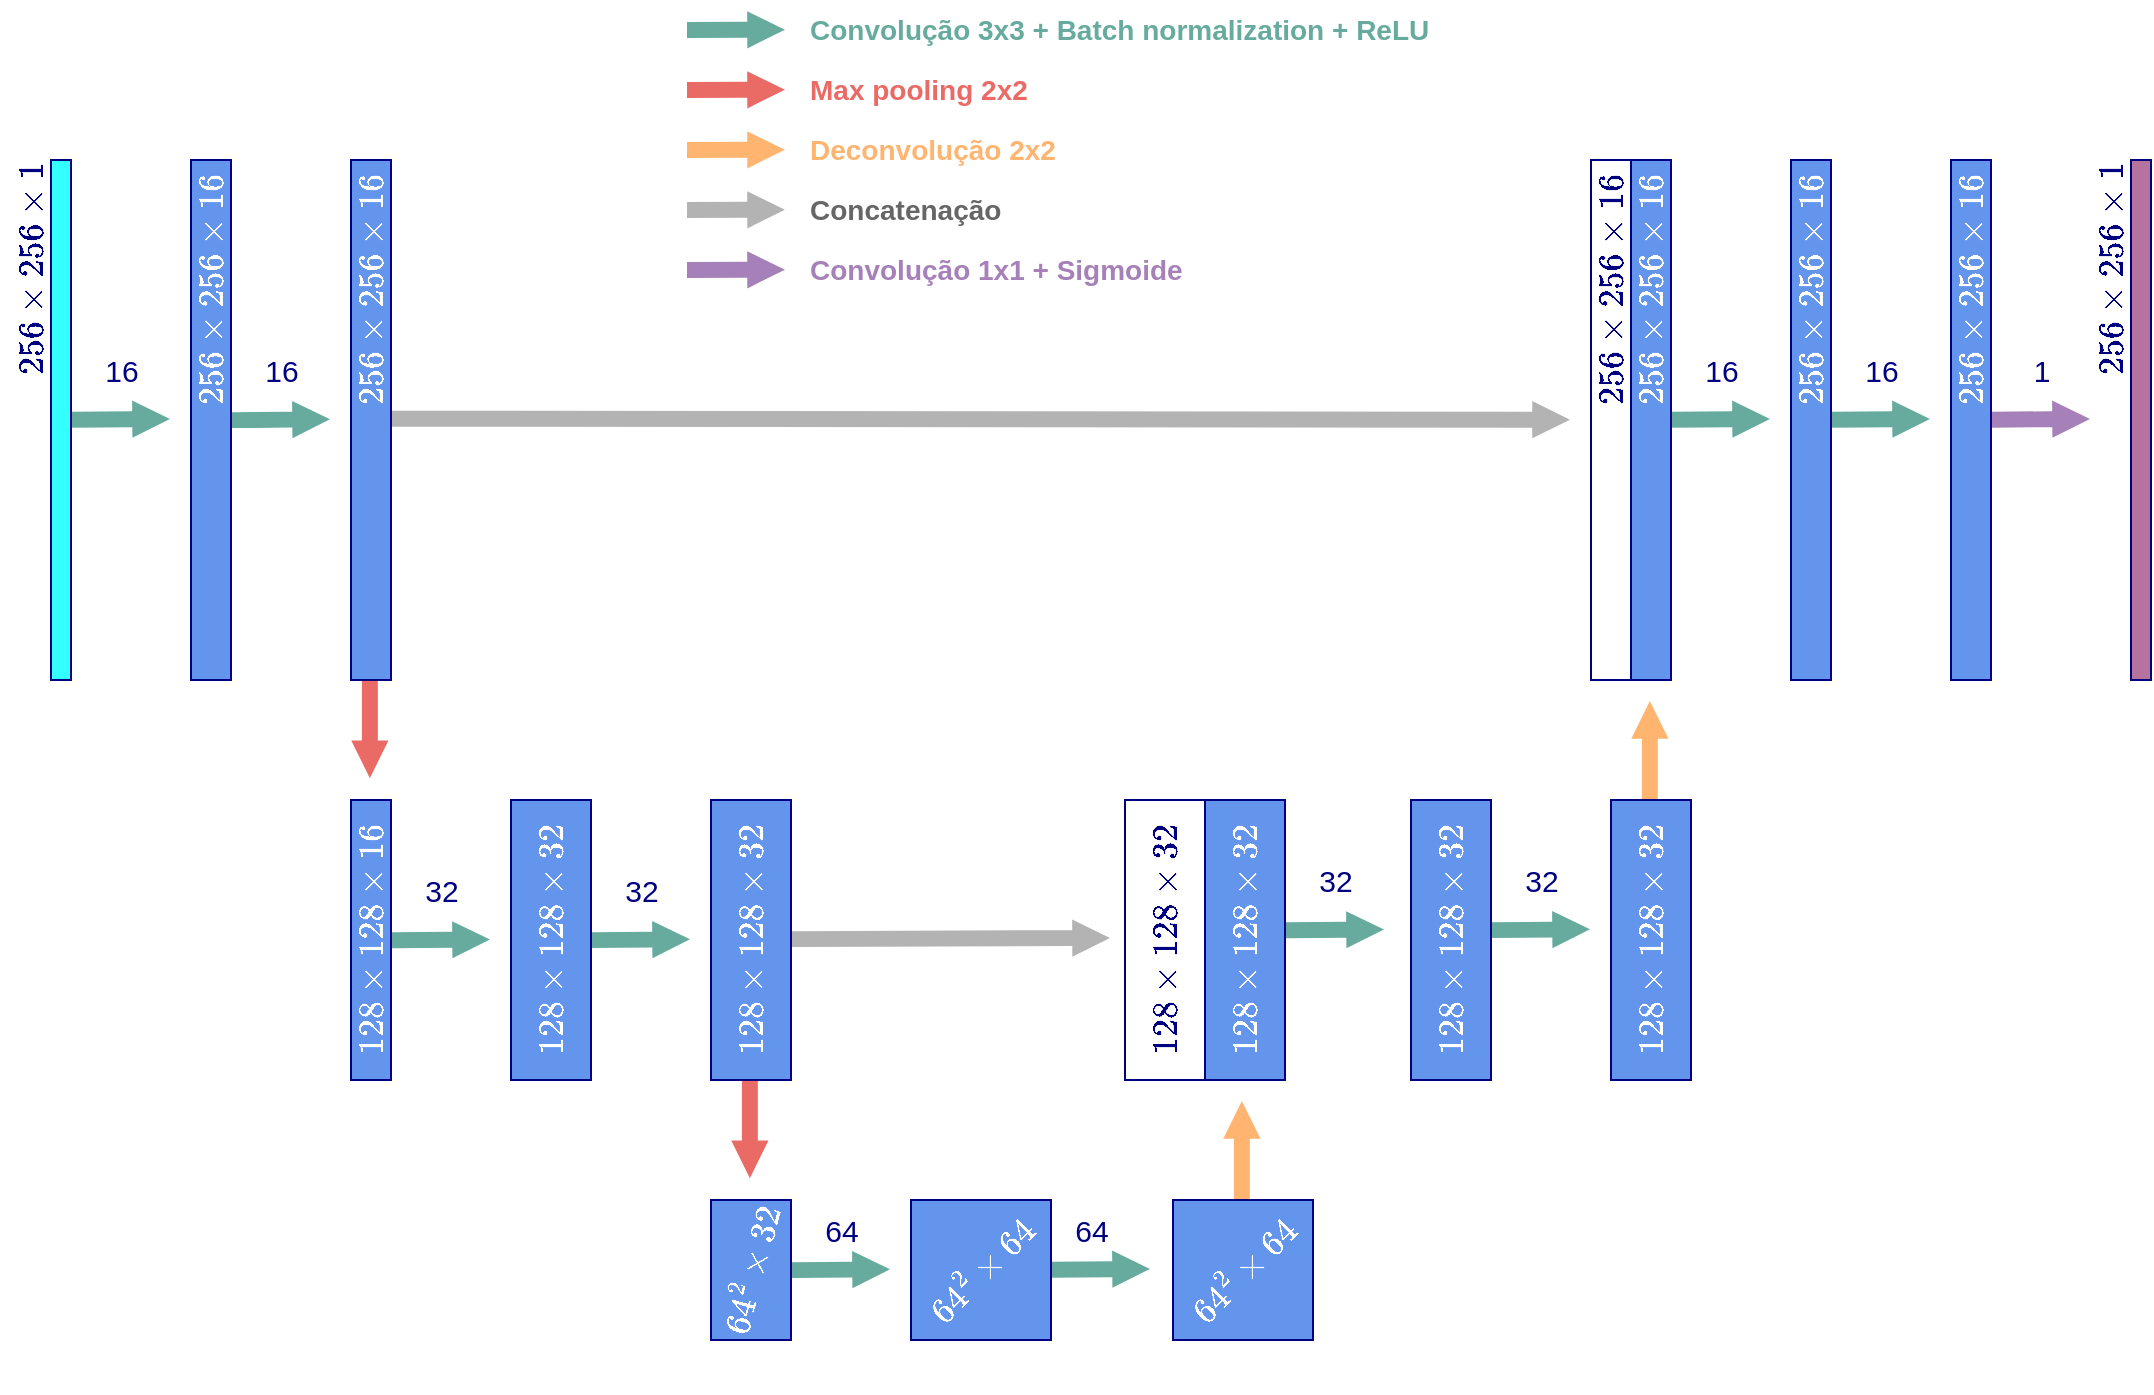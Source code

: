 <mxfile version="21.6.8" type="github">
  <diagram name="Página-1" id="35HbU1CjlxEVRmwq7WXa">
    <mxGraphModel dx="1912" dy="1071" grid="1" gridSize="10" guides="1" tooltips="1" connect="1" arrows="1" fold="1" page="1" pageScale="1" pageWidth="827" pageHeight="1169" math="1" shadow="0">
      <root>
        <mxCell id="0" />
        <mxCell id="1" parent="0" />
        <mxCell id="EHvD2iD8Bu7HrQftm9rs-176" value="" style="group" vertex="1" connectable="0" parent="1">
          <mxGeometry x="550" y="40" width="390" height="150" as="geometry" />
        </mxCell>
        <mxCell id="EHvD2iD8Bu7HrQftm9rs-23" value="" style="group" vertex="1" connectable="0" parent="EHvD2iD8Bu7HrQftm9rs-176">
          <mxGeometry width="390" height="30" as="geometry" />
        </mxCell>
        <mxCell id="EHvD2iD8Bu7HrQftm9rs-18" value="Convolução 3x3 + Batch normalization + ReLU" style="text;strokeColor=none;fillColor=none;align=left;verticalAlign=middle;whiteSpace=wrap;rounded=0;fontStyle=1;fontColor=#67AB9F;labelBorderColor=none;labelBackgroundColor=none;html=1;fontSize=14;" vertex="1" parent="EHvD2iD8Bu7HrQftm9rs-23">
          <mxGeometry x="60" width="330" height="30" as="geometry" />
        </mxCell>
        <mxCell id="EHvD2iD8Bu7HrQftm9rs-19" value="" style="shape=flexArrow;endArrow=classic;html=1;rounded=0;fillColor=#67AB9F;strokeColor=none;endWidth=9.648;endSize=5.958;width=7.974;" edge="1" parent="EHvD2iD8Bu7HrQftm9rs-23">
          <mxGeometry width="50" height="50" relative="1" as="geometry">
            <mxPoint y="15" as="sourcePoint" />
            <mxPoint x="50" y="14.83" as="targetPoint" />
          </mxGeometry>
        </mxCell>
        <mxCell id="EHvD2iD8Bu7HrQftm9rs-161" value="" style="group" vertex="1" connectable="0" parent="EHvD2iD8Bu7HrQftm9rs-176">
          <mxGeometry y="30" width="390" height="30" as="geometry" />
        </mxCell>
        <mxCell id="EHvD2iD8Bu7HrQftm9rs-162" value="Max pooling 2x2" style="text;strokeColor=none;fillColor=none;align=left;verticalAlign=middle;whiteSpace=wrap;rounded=0;fontStyle=1;fontColor=#EA6B66;labelBorderColor=none;labelBackgroundColor=none;html=1;fontSize=14;" vertex="1" parent="EHvD2iD8Bu7HrQftm9rs-161">
          <mxGeometry x="60" width="330" height="30" as="geometry" />
        </mxCell>
        <mxCell id="EHvD2iD8Bu7HrQftm9rs-163" value="" style="shape=flexArrow;endArrow=classic;html=1;rounded=0;fillColor=#EA6B66;strokeColor=none;endWidth=9.648;endSize=5.958;width=7.974;" edge="1" parent="EHvD2iD8Bu7HrQftm9rs-161">
          <mxGeometry width="50" height="50" relative="1" as="geometry">
            <mxPoint y="15" as="sourcePoint" />
            <mxPoint x="50" y="14.83" as="targetPoint" />
          </mxGeometry>
        </mxCell>
        <mxCell id="EHvD2iD8Bu7HrQftm9rs-164" value="" style="group" vertex="1" connectable="0" parent="EHvD2iD8Bu7HrQftm9rs-176">
          <mxGeometry y="60" width="390" height="30" as="geometry" />
        </mxCell>
        <mxCell id="EHvD2iD8Bu7HrQftm9rs-165" value="Deconvolução 2x2" style="text;strokeColor=none;fillColor=none;align=left;verticalAlign=middle;whiteSpace=wrap;rounded=0;fontStyle=1;fontColor=#FFB570;labelBorderColor=none;labelBackgroundColor=none;html=1;fontSize=14;" vertex="1" parent="EHvD2iD8Bu7HrQftm9rs-164">
          <mxGeometry x="60" width="330" height="30" as="geometry" />
        </mxCell>
        <mxCell id="EHvD2iD8Bu7HrQftm9rs-166" value="" style="shape=flexArrow;endArrow=classic;html=1;rounded=0;fillColor=#FFB570;strokeColor=none;endWidth=9.648;endSize=5.958;width=7.974;fontColor=#FFB570;" edge="1" parent="EHvD2iD8Bu7HrQftm9rs-164">
          <mxGeometry width="50" height="50" relative="1" as="geometry">
            <mxPoint y="15" as="sourcePoint" />
            <mxPoint x="50" y="14.83" as="targetPoint" />
          </mxGeometry>
        </mxCell>
        <mxCell id="EHvD2iD8Bu7HrQftm9rs-167" value="" style="group" vertex="1" connectable="0" parent="EHvD2iD8Bu7HrQftm9rs-176">
          <mxGeometry y="90" width="390" height="30" as="geometry" />
        </mxCell>
        <mxCell id="EHvD2iD8Bu7HrQftm9rs-168" value="Concatenação" style="text;strokeColor=none;fillColor=none;align=left;verticalAlign=middle;whiteSpace=wrap;rounded=0;fontStyle=1;fontColor=#666666;labelBorderColor=none;labelBackgroundColor=none;html=1;fontSize=14;" vertex="1" parent="EHvD2iD8Bu7HrQftm9rs-167">
          <mxGeometry x="60" width="330" height="30" as="geometry" />
        </mxCell>
        <mxCell id="EHvD2iD8Bu7HrQftm9rs-169" value="" style="shape=flexArrow;endArrow=classic;html=1;rounded=0;fillColor=#B3B3B3;strokeColor=none;endWidth=9.648;endSize=5.958;width=7.974;" edge="1" parent="EHvD2iD8Bu7HrQftm9rs-167">
          <mxGeometry width="50" height="50" relative="1" as="geometry">
            <mxPoint y="15" as="sourcePoint" />
            <mxPoint x="50" y="14.83" as="targetPoint" />
          </mxGeometry>
        </mxCell>
        <mxCell id="EHvD2iD8Bu7HrQftm9rs-170" value="" style="group" vertex="1" connectable="0" parent="EHvD2iD8Bu7HrQftm9rs-176">
          <mxGeometry y="120" width="390" height="30" as="geometry" />
        </mxCell>
        <mxCell id="EHvD2iD8Bu7HrQftm9rs-171" value="Convolução 1x1 + Sigmoide" style="text;strokeColor=none;fillColor=none;align=left;verticalAlign=middle;whiteSpace=wrap;rounded=0;fontStyle=1;fontColor=#A680B8;labelBorderColor=none;labelBackgroundColor=none;html=1;fontSize=14;" vertex="1" parent="EHvD2iD8Bu7HrQftm9rs-170">
          <mxGeometry x="60" width="330" height="30" as="geometry" />
        </mxCell>
        <mxCell id="EHvD2iD8Bu7HrQftm9rs-172" value="" style="shape=flexArrow;endArrow=classic;html=1;rounded=0;fillColor=#A680B8;strokeColor=none;endWidth=9.648;endSize=5.958;width=7.974;" edge="1" parent="EHvD2iD8Bu7HrQftm9rs-170">
          <mxGeometry width="50" height="50" relative="1" as="geometry">
            <mxPoint y="15" as="sourcePoint" />
            <mxPoint x="50" y="14.83" as="targetPoint" />
          </mxGeometry>
        </mxCell>
        <mxCell id="EHvD2iD8Bu7HrQftm9rs-177" value="" style="group" vertex="1" connectable="0" parent="1">
          <mxGeometry x="207.5" y="120" width="1075" height="590" as="geometry" />
        </mxCell>
        <mxCell id="EHvD2iD8Bu7HrQftm9rs-2" value="" style="rounded=0;whiteSpace=wrap;html=1;strokeColor=#000080;fillColor=#33FFFF;" vertex="1" parent="EHvD2iD8Bu7HrQftm9rs-177">
          <mxGeometry x="25" width="10" height="260" as="geometry" />
        </mxCell>
        <mxCell id="EHvD2iD8Bu7HrQftm9rs-3" value="" style="rounded=0;whiteSpace=wrap;html=1;strokeColor=#000080;fillColor=#6495ED;" vertex="1" parent="EHvD2iD8Bu7HrQftm9rs-177">
          <mxGeometry x="95" width="20" height="260" as="geometry" />
        </mxCell>
        <mxCell id="EHvD2iD8Bu7HrQftm9rs-22" value="" style="shape=flexArrow;endArrow=classic;html=1;rounded=0;fillColor=#67AB9F;strokeColor=none;endWidth=9.648;endSize=5.958;width=7.974;" edge="1" parent="EHvD2iD8Bu7HrQftm9rs-177">
          <mxGeometry width="50" height="50" relative="1" as="geometry">
            <mxPoint x="35" y="129.84" as="sourcePoint" />
            <mxPoint x="85" y="129.44" as="targetPoint" />
          </mxGeometry>
        </mxCell>
        <mxCell id="EHvD2iD8Bu7HrQftm9rs-24" value="" style="shape=flexArrow;endArrow=classic;html=1;rounded=0;fillColor=#67AB9F;strokeColor=none;endWidth=9.648;endSize=5.958;width=7.974;" edge="1" parent="EHvD2iD8Bu7HrQftm9rs-177">
          <mxGeometry width="50" height="50" relative="1" as="geometry">
            <mxPoint x="115" y="130.07" as="sourcePoint" />
            <mxPoint x="165" y="129.67" as="targetPoint" />
          </mxGeometry>
        </mxCell>
        <mxCell id="EHvD2iD8Bu7HrQftm9rs-25" value="" style="shape=flexArrow;endArrow=classic;html=1;rounded=0;fillColor=#EA6B66;strokeColor=none;endWidth=9.648;endSize=5.958;width=7.974;" edge="1" parent="EHvD2iD8Bu7HrQftm9rs-177">
          <mxGeometry width="50" height="50" relative="1" as="geometry">
            <mxPoint x="184.44" y="260" as="sourcePoint" />
            <mxPoint x="184.44" y="309.6" as="targetPoint" />
          </mxGeometry>
        </mxCell>
        <mxCell id="EHvD2iD8Bu7HrQftm9rs-26" value="" style="rounded=0;whiteSpace=wrap;html=1;strokeColor=#000080;fillColor=#6495ED;" vertex="1" parent="EHvD2iD8Bu7HrQftm9rs-177">
          <mxGeometry x="175" y="320" width="20" height="140" as="geometry" />
        </mxCell>
        <mxCell id="EHvD2iD8Bu7HrQftm9rs-31" value="16" style="text;html=1;strokeColor=none;fillColor=none;align=center;verticalAlign=middle;whiteSpace=wrap;rounded=0;fontColor=#000080;rotation=0;fontSize=15;" vertex="1" parent="EHvD2iD8Bu7HrQftm9rs-177">
          <mxGeometry x="45" y="90" width="30" height="30" as="geometry" />
        </mxCell>
        <mxCell id="EHvD2iD8Bu7HrQftm9rs-32" value="" style="rounded=0;whiteSpace=wrap;html=1;strokeColor=#000080;fillColor=#6495ED;" vertex="1" parent="EHvD2iD8Bu7HrQftm9rs-177">
          <mxGeometry x="175" width="20" height="260" as="geometry" />
        </mxCell>
        <mxCell id="EHvD2iD8Bu7HrQftm9rs-34" value="16" style="text;html=1;strokeColor=none;fillColor=none;align=center;verticalAlign=middle;whiteSpace=wrap;rounded=0;fontColor=#000080;rotation=0;fontSize=15;" vertex="1" parent="EHvD2iD8Bu7HrQftm9rs-177">
          <mxGeometry x="125" y="90" width="30" height="30" as="geometry" />
        </mxCell>
        <mxCell id="EHvD2iD8Bu7HrQftm9rs-36" value="$$128\times 128\times16$$" style="text;html=1;strokeColor=none;fillColor=none;align=center;verticalAlign=middle;whiteSpace=wrap;rounded=0;fontColor=#ffffff;rotation=-90;fontSize=15;" vertex="1" parent="EHvD2iD8Bu7HrQftm9rs-177">
          <mxGeometry x="155" y="375" width="60" height="30" as="geometry" />
        </mxCell>
        <mxCell id="EHvD2iD8Bu7HrQftm9rs-39" value="$$256\times256\times1$$" style="text;html=1;strokeColor=none;fillColor=none;align=center;verticalAlign=middle;whiteSpace=wrap;rounded=0;fontColor=#000080;rotation=-90;fontSize=15;" vertex="1" parent="EHvD2iD8Bu7HrQftm9rs-177">
          <mxGeometry x="-15" y="40" width="60" height="30" as="geometry" />
        </mxCell>
        <mxCell id="EHvD2iD8Bu7HrQftm9rs-40" value="" style="shape=flexArrow;endArrow=classic;html=1;rounded=0;fillColor=#67AB9F;strokeColor=none;endWidth=9.648;endSize=5.958;width=7.974;" edge="1" parent="EHvD2iD8Bu7HrQftm9rs-177">
          <mxGeometry width="50" height="50" relative="1" as="geometry">
            <mxPoint x="195" y="390.12" as="sourcePoint" />
            <mxPoint x="245" y="389.72" as="targetPoint" />
          </mxGeometry>
        </mxCell>
        <mxCell id="EHvD2iD8Bu7HrQftm9rs-43" value="" style="shape=flexArrow;endArrow=classic;html=1;rounded=0;fillColor=#67AB9F;strokeColor=none;endWidth=9.648;endSize=5.958;width=7.974;" edge="1" parent="EHvD2iD8Bu7HrQftm9rs-177">
          <mxGeometry width="50" height="50" relative="1" as="geometry">
            <mxPoint x="295" y="390.07" as="sourcePoint" />
            <mxPoint x="345" y="389.67" as="targetPoint" />
          </mxGeometry>
        </mxCell>
        <mxCell id="EHvD2iD8Bu7HrQftm9rs-47" value="" style="shape=flexArrow;endArrow=classic;html=1;rounded=0;fillColor=#EA6B66;strokeColor=none;endWidth=9.648;endSize=5.958;width=7.974;" edge="1" parent="EHvD2iD8Bu7HrQftm9rs-177">
          <mxGeometry width="50" height="50" relative="1" as="geometry">
            <mxPoint x="374.44" y="460" as="sourcePoint" />
            <mxPoint x="374.44" y="509.6" as="targetPoint" />
          </mxGeometry>
        </mxCell>
        <mxCell id="EHvD2iD8Bu7HrQftm9rs-48" value="32" style="text;html=1;strokeColor=none;fillColor=none;align=center;verticalAlign=middle;whiteSpace=wrap;rounded=0;fontColor=#000080;rotation=0;fontSize=15;" vertex="1" parent="EHvD2iD8Bu7HrQftm9rs-177">
          <mxGeometry x="205" y="350" width="30" height="30" as="geometry" />
        </mxCell>
        <mxCell id="EHvD2iD8Bu7HrQftm9rs-50" value="32" style="text;html=1;strokeColor=none;fillColor=none;align=center;verticalAlign=middle;whiteSpace=wrap;rounded=0;fontColor=#000080;rotation=0;fontSize=15;" vertex="1" parent="EHvD2iD8Bu7HrQftm9rs-177">
          <mxGeometry x="305" y="350" width="30" height="30" as="geometry" />
        </mxCell>
        <mxCell id="EHvD2iD8Bu7HrQftm9rs-57" value="" style="shape=flexArrow;endArrow=classic;html=1;rounded=0;fillColor=#67AB9F;strokeColor=none;endWidth=9.648;endSize=5.958;width=7.974;" edge="1" parent="EHvD2iD8Bu7HrQftm9rs-177">
          <mxGeometry width="50" height="50" relative="1" as="geometry">
            <mxPoint x="395" y="555.07" as="sourcePoint" />
            <mxPoint x="445" y="554.67" as="targetPoint" />
          </mxGeometry>
        </mxCell>
        <mxCell id="EHvD2iD8Bu7HrQftm9rs-72" value="64" style="text;html=1;strokeColor=none;fillColor=none;align=center;verticalAlign=middle;whiteSpace=wrap;rounded=0;fontColor=#000080;rotation=0;fontSize=15;" vertex="1" parent="EHvD2iD8Bu7HrQftm9rs-177">
          <mxGeometry x="405" y="520" width="30" height="30" as="geometry" />
        </mxCell>
        <mxCell id="EHvD2iD8Bu7HrQftm9rs-74" value="" style="shape=flexArrow;endArrow=classic;html=1;rounded=0;fillColor=#67AB9F;strokeColor=none;endWidth=9.648;endSize=5.958;width=7.974;" edge="1" parent="EHvD2iD8Bu7HrQftm9rs-177">
          <mxGeometry width="50" height="50" relative="1" as="geometry">
            <mxPoint x="525" y="554.84" as="sourcePoint" />
            <mxPoint x="575" y="554.44" as="targetPoint" />
          </mxGeometry>
        </mxCell>
        <mxCell id="EHvD2iD8Bu7HrQftm9rs-78" value="64" style="text;html=1;strokeColor=none;fillColor=none;align=center;verticalAlign=middle;whiteSpace=wrap;rounded=0;fontColor=#000080;rotation=0;fontSize=15;" vertex="1" parent="EHvD2iD8Bu7HrQftm9rs-177">
          <mxGeometry x="530" y="520" width="30" height="30" as="geometry" />
        </mxCell>
        <mxCell id="EHvD2iD8Bu7HrQftm9rs-80" value="" style="rounded=0;whiteSpace=wrap;html=1;strokeColor=#000080;fillColor=#FFFFFF;" vertex="1" parent="EHvD2iD8Bu7HrQftm9rs-177">
          <mxGeometry x="562" y="320" width="40" height="140" as="geometry" />
        </mxCell>
        <mxCell id="EHvD2iD8Bu7HrQftm9rs-81" value="" style="rounded=0;whiteSpace=wrap;html=1;strokeColor=#000080;fillColor=#6495ED;" vertex="1" parent="EHvD2iD8Bu7HrQftm9rs-177">
          <mxGeometry x="602" y="320" width="40" height="140" as="geometry" />
        </mxCell>
        <mxCell id="EHvD2iD8Bu7HrQftm9rs-82" value="" style="shape=flexArrow;endArrow=classic;html=1;rounded=0;fillColor=#B3B3B3;strokeColor=none;endWidth=9.648;endSize=5.958;width=7.974;" edge="1" parent="EHvD2iD8Bu7HrQftm9rs-177">
          <mxGeometry width="50" height="50" relative="1" as="geometry">
            <mxPoint x="395" y="389.56" as="sourcePoint" />
            <mxPoint x="555" y="389" as="targetPoint" />
          </mxGeometry>
        </mxCell>
        <mxCell id="EHvD2iD8Bu7HrQftm9rs-92" value="" style="rounded=0;whiteSpace=wrap;html=1;strokeColor=#000080;fillColor=#6495ED;" vertex="1" parent="EHvD2iD8Bu7HrQftm9rs-177">
          <mxGeometry x="815" width="20" height="260" as="geometry" />
        </mxCell>
        <mxCell id="EHvD2iD8Bu7HrQftm9rs-93" value="" style="rounded=0;whiteSpace=wrap;html=1;strokeColor=#000080;fillColor=default;" vertex="1" parent="EHvD2iD8Bu7HrQftm9rs-177">
          <mxGeometry x="795" width="20" height="260" as="geometry" />
        </mxCell>
        <mxCell id="EHvD2iD8Bu7HrQftm9rs-94" value="" style="shape=flexArrow;endArrow=classic;html=1;rounded=0;fillColor=#B3B3B3;strokeColor=none;endWidth=9.648;endSize=5.958;width=7.974;" edge="1" parent="EHvD2iD8Bu7HrQftm9rs-177">
          <mxGeometry width="50" height="50" relative="1" as="geometry">
            <mxPoint x="195" y="129.33" as="sourcePoint" />
            <mxPoint x="785" y="129.89" as="targetPoint" />
          </mxGeometry>
        </mxCell>
        <mxCell id="EHvD2iD8Bu7HrQftm9rs-95" value="$$256\times256\times16$$" style="text;html=1;strokeColor=none;fillColor=none;align=center;verticalAlign=middle;whiteSpace=wrap;rounded=0;fontColor=#ffffff;rotation=-90;fontSize=15;" vertex="1" parent="EHvD2iD8Bu7HrQftm9rs-177">
          <mxGeometry x="75" y="50" width="60" height="30" as="geometry" />
        </mxCell>
        <mxCell id="EHvD2iD8Bu7HrQftm9rs-100" value="$$256\times256\times16$$" style="text;html=1;strokeColor=none;fillColor=none;align=center;verticalAlign=middle;whiteSpace=wrap;rounded=0;fontColor=#ffffff;rotation=-90;fontSize=15;" vertex="1" parent="EHvD2iD8Bu7HrQftm9rs-177">
          <mxGeometry x="175" y="40" width="60" height="30" as="geometry" />
        </mxCell>
        <mxCell id="EHvD2iD8Bu7HrQftm9rs-104" value="" style="group" vertex="1" connectable="0" parent="EHvD2iD8Bu7HrQftm9rs-177">
          <mxGeometry x="255" y="320" width="40" height="140" as="geometry" />
        </mxCell>
        <mxCell id="EHvD2iD8Bu7HrQftm9rs-41" value="" style="rounded=0;whiteSpace=wrap;html=1;strokeColor=#000080;fillColor=#6495ED;" vertex="1" parent="EHvD2iD8Bu7HrQftm9rs-104">
          <mxGeometry width="40" height="140" as="geometry" />
        </mxCell>
        <mxCell id="EHvD2iD8Bu7HrQftm9rs-97" value="$$128\times 128\times32$$" style="text;html=1;strokeColor=none;fillColor=none;align=center;verticalAlign=middle;whiteSpace=wrap;rounded=0;fontColor=#FFFFFF;rotation=-90;fontSize=15;" vertex="1" parent="EHvD2iD8Bu7HrQftm9rs-104">
          <mxGeometry x="-10" y="55" width="60" height="30" as="geometry" />
        </mxCell>
        <mxCell id="EHvD2iD8Bu7HrQftm9rs-105" value="" style="group" vertex="1" connectable="0" parent="EHvD2iD8Bu7HrQftm9rs-177">
          <mxGeometry x="355" y="320" width="40" height="140" as="geometry" />
        </mxCell>
        <mxCell id="EHvD2iD8Bu7HrQftm9rs-46" value="" style="rounded=0;whiteSpace=wrap;html=1;strokeColor=#000080;fillColor=#6495ED;" vertex="1" parent="EHvD2iD8Bu7HrQftm9rs-105">
          <mxGeometry width="40" height="140" as="geometry" />
        </mxCell>
        <mxCell id="EHvD2iD8Bu7HrQftm9rs-102" value="$$128\times 128\times32$$" style="text;html=1;strokeColor=none;fillColor=none;align=center;verticalAlign=middle;whiteSpace=wrap;rounded=0;fontColor=#FFFFFF;rotation=-90;fontSize=15;" vertex="1" parent="EHvD2iD8Bu7HrQftm9rs-105">
          <mxGeometry x="-10" y="55" width="60" height="30" as="geometry" />
        </mxCell>
        <mxCell id="EHvD2iD8Bu7HrQftm9rs-106" value="" style="group" vertex="1" connectable="0" parent="EHvD2iD8Bu7HrQftm9rs-177">
          <mxGeometry x="352.747" y="520" width="44.507" height="70" as="geometry" />
        </mxCell>
        <mxCell id="EHvD2iD8Bu7HrQftm9rs-69" value="" style="rounded=0;whiteSpace=wrap;html=1;strokeColor=#000080;fillColor=#6495ED;" vertex="1" parent="EHvD2iD8Bu7HrQftm9rs-106">
          <mxGeometry x="2.253" width="40" height="70" as="geometry" />
        </mxCell>
        <mxCell id="EHvD2iD8Bu7HrQftm9rs-51" value="$$64^2\times32$$" style="text;html=1;strokeColor=none;fillColor=none;align=center;verticalAlign=middle;whiteSpace=wrap;rounded=0;fontColor=#FFFFFF;rotation=-75;fontSize=15;" vertex="1" parent="EHvD2iD8Bu7HrQftm9rs-106">
          <mxGeometry x="-7.747" y="20" width="60" height="30" as="geometry" />
        </mxCell>
        <mxCell id="EHvD2iD8Bu7HrQftm9rs-107" value="" style="group" vertex="1" connectable="0" parent="EHvD2iD8Bu7HrQftm9rs-177">
          <mxGeometry x="455" y="520" width="70" height="70" as="geometry" />
        </mxCell>
        <mxCell id="EHvD2iD8Bu7HrQftm9rs-56" value="" style="rounded=0;whiteSpace=wrap;html=1;strokeColor=#000080;fillColor=#6495ED;" vertex="1" parent="EHvD2iD8Bu7HrQftm9rs-107">
          <mxGeometry width="70" height="70" as="geometry" />
        </mxCell>
        <mxCell id="EHvD2iD8Bu7HrQftm9rs-99" value="$$64^2\times 64$$" style="text;html=1;strokeColor=none;fillColor=none;align=center;verticalAlign=middle;whiteSpace=wrap;rounded=0;fontColor=#FFFFFF;rotation=-45;fontSize=15;" vertex="1" parent="EHvD2iD8Bu7HrQftm9rs-107">
          <mxGeometry x="5" y="20" width="60" height="30" as="geometry" />
        </mxCell>
        <mxCell id="EHvD2iD8Bu7HrQftm9rs-108" value="" style="group" vertex="1" connectable="0" parent="EHvD2iD8Bu7HrQftm9rs-177">
          <mxGeometry x="586" y="520" width="70" height="70" as="geometry" />
        </mxCell>
        <mxCell id="EHvD2iD8Bu7HrQftm9rs-73" value="" style="rounded=0;whiteSpace=wrap;html=1;strokeColor=#000080;fillColor=#6495ED;" vertex="1" parent="EHvD2iD8Bu7HrQftm9rs-108">
          <mxGeometry width="70" height="70" as="geometry" />
        </mxCell>
        <mxCell id="EHvD2iD8Bu7HrQftm9rs-103" value="$$64^2\times 64$$" style="text;html=1;strokeColor=none;fillColor=none;align=center;verticalAlign=middle;whiteSpace=wrap;rounded=0;fontColor=#FFFFFF;rotation=-45;fontSize=15;" vertex="1" parent="EHvD2iD8Bu7HrQftm9rs-108">
          <mxGeometry x="5" y="20" width="60" height="30" as="geometry" />
        </mxCell>
        <mxCell id="EHvD2iD8Bu7HrQftm9rs-109" value="" style="shape=flexArrow;endArrow=classic;html=1;rounded=0;fillColor=#FFB570;strokeColor=none;endWidth=9.648;endSize=5.958;width=7.974;fontColor=#FFB570;" edge="1" parent="EHvD2iD8Bu7HrQftm9rs-177">
          <mxGeometry width="50" height="50" relative="1" as="geometry">
            <mxPoint x="620.44" y="520" as="sourcePoint" />
            <mxPoint x="620.44" y="470" as="targetPoint" />
            <Array as="points">
              <mxPoint x="620.44" y="500" />
            </Array>
          </mxGeometry>
        </mxCell>
        <mxCell id="EHvD2iD8Bu7HrQftm9rs-111" value="" style="shape=flexArrow;endArrow=classic;html=1;rounded=0;fillColor=#67AB9F;strokeColor=none;endWidth=9.648;endSize=5.958;width=7.974;" edge="1" parent="EHvD2iD8Bu7HrQftm9rs-177">
          <mxGeometry width="50" height="50" relative="1" as="geometry">
            <mxPoint x="642" y="385.12" as="sourcePoint" />
            <mxPoint x="692" y="384.72" as="targetPoint" />
          </mxGeometry>
        </mxCell>
        <mxCell id="EHvD2iD8Bu7HrQftm9rs-112" value="" style="shape=flexArrow;endArrow=classic;html=1;rounded=0;fillColor=#67AB9F;strokeColor=none;endWidth=9.648;endSize=5.958;width=7.974;" edge="1" parent="EHvD2iD8Bu7HrQftm9rs-177">
          <mxGeometry width="50" height="50" relative="1" as="geometry">
            <mxPoint x="745" y="385.07" as="sourcePoint" />
            <mxPoint x="795" y="384.67" as="targetPoint" />
          </mxGeometry>
        </mxCell>
        <mxCell id="EHvD2iD8Bu7HrQftm9rs-113" value="32" style="text;html=1;strokeColor=none;fillColor=none;align=center;verticalAlign=middle;whiteSpace=wrap;rounded=0;fontColor=#000080;rotation=0;fontSize=15;" vertex="1" parent="EHvD2iD8Bu7HrQftm9rs-177">
          <mxGeometry x="652" y="345" width="30" height="30" as="geometry" />
        </mxCell>
        <mxCell id="EHvD2iD8Bu7HrQftm9rs-114" value="32" style="text;html=1;strokeColor=none;fillColor=none;align=center;verticalAlign=middle;whiteSpace=wrap;rounded=0;fontColor=#000080;rotation=0;fontSize=15;" vertex="1" parent="EHvD2iD8Bu7HrQftm9rs-177">
          <mxGeometry x="755" y="345" width="30" height="30" as="geometry" />
        </mxCell>
        <mxCell id="EHvD2iD8Bu7HrQftm9rs-115" value="" style="group" vertex="1" connectable="0" parent="EHvD2iD8Bu7HrQftm9rs-177">
          <mxGeometry x="705" y="320" width="40" height="140" as="geometry" />
        </mxCell>
        <mxCell id="EHvD2iD8Bu7HrQftm9rs-116" value="" style="rounded=0;whiteSpace=wrap;html=1;strokeColor=#000080;fillColor=#6495ED;" vertex="1" parent="EHvD2iD8Bu7HrQftm9rs-115">
          <mxGeometry width="40" height="140" as="geometry" />
        </mxCell>
        <mxCell id="EHvD2iD8Bu7HrQftm9rs-117" value="$$128\times 128\times32$$" style="text;html=1;strokeColor=none;fillColor=none;align=center;verticalAlign=middle;whiteSpace=wrap;rounded=0;fontColor=#FFFFFF;rotation=-90;fontSize=15;" vertex="1" parent="EHvD2iD8Bu7HrQftm9rs-115">
          <mxGeometry x="-10" y="55" width="60" height="30" as="geometry" />
        </mxCell>
        <mxCell id="EHvD2iD8Bu7HrQftm9rs-118" value="" style="group" vertex="1" connectable="0" parent="EHvD2iD8Bu7HrQftm9rs-177">
          <mxGeometry x="805" y="320" width="40" height="140" as="geometry" />
        </mxCell>
        <mxCell id="EHvD2iD8Bu7HrQftm9rs-119" value="" style="rounded=0;whiteSpace=wrap;html=1;strokeColor=#000080;fillColor=#6495ED;" vertex="1" parent="EHvD2iD8Bu7HrQftm9rs-118">
          <mxGeometry width="40" height="140" as="geometry" />
        </mxCell>
        <mxCell id="EHvD2iD8Bu7HrQftm9rs-120" value="$$128\times 128\times32$$" style="text;html=1;strokeColor=none;fillColor=none;align=center;verticalAlign=middle;whiteSpace=wrap;rounded=0;fontColor=#FFFFFF;rotation=-90;fontSize=15;" vertex="1" parent="EHvD2iD8Bu7HrQftm9rs-118">
          <mxGeometry x="-10" y="55" width="60" height="30" as="geometry" />
        </mxCell>
        <mxCell id="EHvD2iD8Bu7HrQftm9rs-121" value="$$128\times 128\times32$$" style="text;html=1;strokeColor=none;fillColor=none;align=center;verticalAlign=middle;whiteSpace=wrap;rounded=0;fontColor=#FFFFFF;rotation=-90;fontSize=15;" vertex="1" parent="EHvD2iD8Bu7HrQftm9rs-177">
          <mxGeometry x="592" y="375" width="60" height="30" as="geometry" />
        </mxCell>
        <mxCell id="EHvD2iD8Bu7HrQftm9rs-122" value="$$128\times 128\times32$$" style="text;html=1;strokeColor=none;fillColor=none;align=center;verticalAlign=middle;whiteSpace=wrap;rounded=0;fontColor=#000080;rotation=-90;fontSize=15;" vertex="1" parent="EHvD2iD8Bu7HrQftm9rs-177">
          <mxGeometry x="552" y="375" width="60" height="30" as="geometry" />
        </mxCell>
        <mxCell id="EHvD2iD8Bu7HrQftm9rs-126" value="" style="shape=flexArrow;endArrow=classic;html=1;rounded=0;fillColor=#FFB570;strokeColor=none;endWidth=9.648;endSize=5.958;width=7.974;fontColor=#FFB570;" edge="1" parent="EHvD2iD8Bu7HrQftm9rs-177">
          <mxGeometry width="50" height="50" relative="1" as="geometry">
            <mxPoint x="824.44" y="320" as="sourcePoint" />
            <mxPoint x="824.44" y="270" as="targetPoint" />
            <Array as="points">
              <mxPoint x="824.44" y="300" />
            </Array>
          </mxGeometry>
        </mxCell>
        <mxCell id="EHvD2iD8Bu7HrQftm9rs-127" value="$$256\times256\times16$$" style="text;html=1;strokeColor=none;fillColor=none;align=center;verticalAlign=middle;whiteSpace=wrap;rounded=0;fontColor=#ffffff;rotation=-90;fontSize=15;" vertex="1" parent="EHvD2iD8Bu7HrQftm9rs-177">
          <mxGeometry x="795" y="50" width="60" height="30" as="geometry" />
        </mxCell>
        <mxCell id="EHvD2iD8Bu7HrQftm9rs-128" value="$$256\times256\times16$$" style="text;html=1;strokeColor=none;fillColor=none;align=center;verticalAlign=middle;whiteSpace=wrap;rounded=0;fontColor=#000080;rotation=-90;fontSize=15;" vertex="1" parent="EHvD2iD8Bu7HrQftm9rs-177">
          <mxGeometry x="775" y="50" width="60" height="30" as="geometry" />
        </mxCell>
        <mxCell id="EHvD2iD8Bu7HrQftm9rs-129" value="" style="shape=flexArrow;endArrow=classic;html=1;rounded=0;fillColor=#67AB9F;strokeColor=none;endWidth=9.648;endSize=5.958;width=7.974;" edge="1" parent="EHvD2iD8Bu7HrQftm9rs-177">
          <mxGeometry width="50" height="50" relative="1" as="geometry">
            <mxPoint x="835" y="129.84" as="sourcePoint" />
            <mxPoint x="885" y="129.44" as="targetPoint" />
          </mxGeometry>
        </mxCell>
        <mxCell id="EHvD2iD8Bu7HrQftm9rs-130" value="" style="rounded=0;whiteSpace=wrap;html=1;strokeColor=#000080;fillColor=#6495ED;" vertex="1" parent="EHvD2iD8Bu7HrQftm9rs-177">
          <mxGeometry x="895" width="20" height="260" as="geometry" />
        </mxCell>
        <mxCell id="EHvD2iD8Bu7HrQftm9rs-131" value="16" style="text;html=1;strokeColor=none;fillColor=none;align=center;verticalAlign=middle;whiteSpace=wrap;rounded=0;fontColor=#000080;rotation=0;fontSize=15;" vertex="1" parent="EHvD2iD8Bu7HrQftm9rs-177">
          <mxGeometry x="845" y="90" width="30" height="30" as="geometry" />
        </mxCell>
        <mxCell id="EHvD2iD8Bu7HrQftm9rs-132" value="$$256\times256\times16$$" style="text;html=1;strokeColor=none;fillColor=none;align=center;verticalAlign=middle;whiteSpace=wrap;rounded=0;fontColor=#ffffff;rotation=-90;fontSize=15;" vertex="1" parent="EHvD2iD8Bu7HrQftm9rs-177">
          <mxGeometry x="875" y="50" width="60" height="30" as="geometry" />
        </mxCell>
        <mxCell id="EHvD2iD8Bu7HrQftm9rs-133" value="" style="shape=flexArrow;endArrow=classic;html=1;rounded=0;fillColor=#67AB9F;strokeColor=none;endWidth=9.648;endSize=5.958;width=7.974;" edge="1" parent="EHvD2iD8Bu7HrQftm9rs-177">
          <mxGeometry width="50" height="50" relative="1" as="geometry">
            <mxPoint x="915" y="129.84" as="sourcePoint" />
            <mxPoint x="965" y="129.44" as="targetPoint" />
          </mxGeometry>
        </mxCell>
        <mxCell id="EHvD2iD8Bu7HrQftm9rs-134" value="" style="rounded=0;whiteSpace=wrap;html=1;strokeColor=#000080;fillColor=#6495ED;" vertex="1" parent="EHvD2iD8Bu7HrQftm9rs-177">
          <mxGeometry x="975" width="20" height="260" as="geometry" />
        </mxCell>
        <mxCell id="EHvD2iD8Bu7HrQftm9rs-135" value="16" style="text;html=1;strokeColor=none;fillColor=none;align=center;verticalAlign=middle;whiteSpace=wrap;rounded=0;fontColor=#000080;rotation=0;fontSize=15;" vertex="1" parent="EHvD2iD8Bu7HrQftm9rs-177">
          <mxGeometry x="925" y="90" width="30" height="30" as="geometry" />
        </mxCell>
        <mxCell id="EHvD2iD8Bu7HrQftm9rs-136" value="$$256\times256\times16$$" style="text;html=1;strokeColor=none;fillColor=none;align=center;verticalAlign=middle;whiteSpace=wrap;rounded=0;fontColor=#ffffff;rotation=-90;fontSize=15;" vertex="1" parent="EHvD2iD8Bu7HrQftm9rs-177">
          <mxGeometry x="955" y="50" width="60" height="30" as="geometry" />
        </mxCell>
        <mxCell id="EHvD2iD8Bu7HrQftm9rs-137" value="" style="shape=flexArrow;endArrow=classic;html=1;rounded=0;fillColor=#A680B8;strokeColor=none;endWidth=9.648;endSize=5.958;width=7.974;fontColor=#33FFFF;" edge="1" parent="EHvD2iD8Bu7HrQftm9rs-177">
          <mxGeometry width="50" height="50" relative="1" as="geometry">
            <mxPoint x="995" y="129.84" as="sourcePoint" />
            <mxPoint x="1045" y="129.44" as="targetPoint" />
          </mxGeometry>
        </mxCell>
        <mxCell id="EHvD2iD8Bu7HrQftm9rs-138" value="1" style="text;html=1;strokeColor=none;fillColor=none;align=center;verticalAlign=middle;whiteSpace=wrap;rounded=0;fontColor=#000080;rotation=0;fontSize=15;" vertex="1" parent="EHvD2iD8Bu7HrQftm9rs-177">
          <mxGeometry x="1005" y="90" width="30" height="30" as="geometry" />
        </mxCell>
        <mxCell id="EHvD2iD8Bu7HrQftm9rs-142" value="" style="rounded=0;whiteSpace=wrap;html=1;strokeColor=#000080;fillColor=#B5739D;" vertex="1" parent="EHvD2iD8Bu7HrQftm9rs-177">
          <mxGeometry x="1065" width="10" height="260" as="geometry" />
        </mxCell>
        <mxCell id="EHvD2iD8Bu7HrQftm9rs-143" value="$$256\times256\times1$$" style="text;html=1;strokeColor=none;fillColor=none;align=center;verticalAlign=middle;whiteSpace=wrap;rounded=0;fontColor=#000080;rotation=-90;fontSize=15;" vertex="1" parent="EHvD2iD8Bu7HrQftm9rs-177">
          <mxGeometry x="1025" y="40" width="60" height="30" as="geometry" />
        </mxCell>
        <mxCell id="EHvD2iD8Bu7HrQftm9rs-184" value="$$256\times256\times16$$" style="text;html=1;strokeColor=none;fillColor=none;align=center;verticalAlign=middle;whiteSpace=wrap;rounded=0;fontColor=#ffffff;rotation=-90;fontSize=15;" vertex="1" parent="EHvD2iD8Bu7HrQftm9rs-177">
          <mxGeometry x="155" y="50" width="60" height="30" as="geometry" />
        </mxCell>
      </root>
    </mxGraphModel>
  </diagram>
</mxfile>
